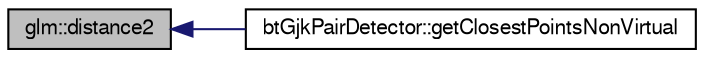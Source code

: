digraph G
{
  bgcolor="transparent";
  edge [fontname="FreeSans",fontsize=10,labelfontname="FreeSans",labelfontsize=10];
  node [fontname="FreeSans",fontsize=10,shape=record];
  rankdir=LR;
  Node1 [label="glm::distance2",height=0.2,width=0.4,color="black", fillcolor="grey75", style="filled" fontcolor="black"];
  Node1 -> Node2 [dir=back,color="midnightblue",fontsize=10,style="solid"];
  Node2 [label="btGjkPairDetector::getClosestPointsNonVirtual",height=0.2,width=0.4,color="black",URL="$classbt_gjk_pair_detector.html#bc29953dd7aee59e9ca887963c26c8c2"];
}
